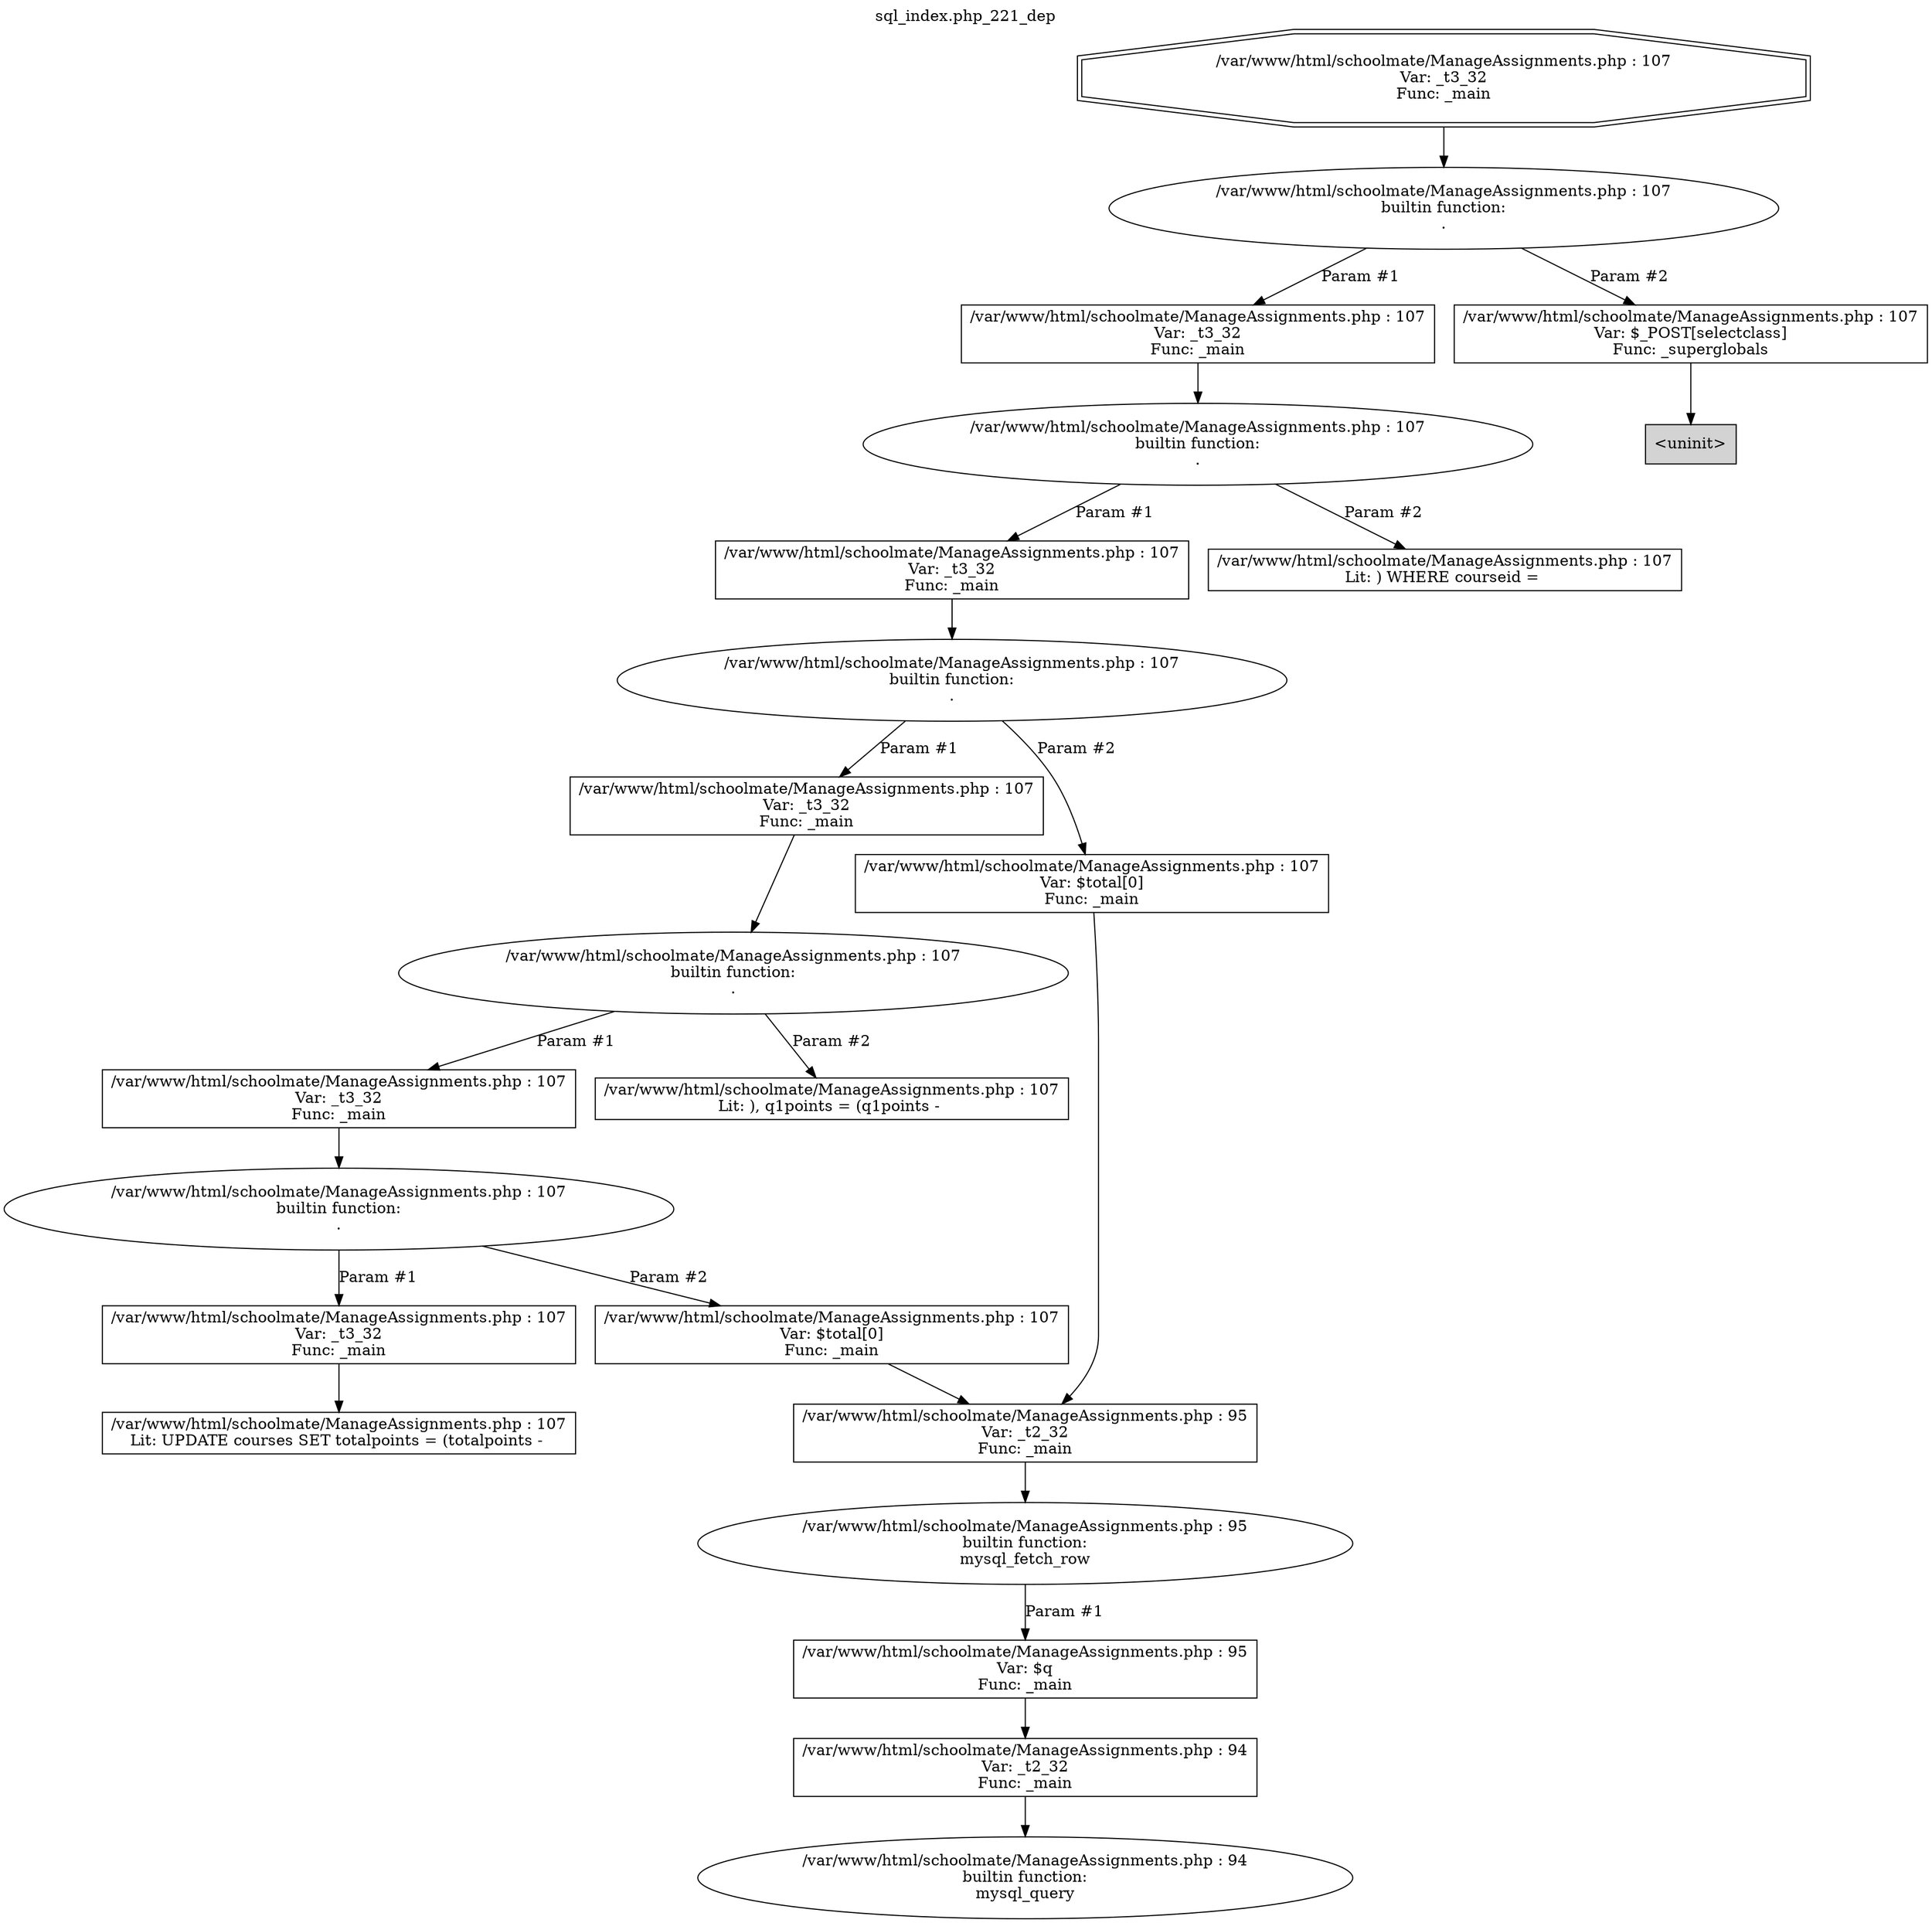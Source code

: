 digraph cfg {
  label="sql_index.php_221_dep";
  labelloc=t;
  n1 [shape=doubleoctagon, label="/var/www/html/schoolmate/ManageAssignments.php : 107\nVar: _t3_32\nFunc: _main\n"];
  n2 [shape=ellipse, label="/var/www/html/schoolmate/ManageAssignments.php : 107\nbuiltin function:\n.\n"];
  n3 [shape=box, label="/var/www/html/schoolmate/ManageAssignments.php : 107\nVar: _t3_32\nFunc: _main\n"];
  n4 [shape=ellipse, label="/var/www/html/schoolmate/ManageAssignments.php : 107\nbuiltin function:\n.\n"];
  n5 [shape=box, label="/var/www/html/schoolmate/ManageAssignments.php : 107\nVar: _t3_32\nFunc: _main\n"];
  n6 [shape=ellipse, label="/var/www/html/schoolmate/ManageAssignments.php : 107\nbuiltin function:\n.\n"];
  n7 [shape=box, label="/var/www/html/schoolmate/ManageAssignments.php : 107\nVar: _t3_32\nFunc: _main\n"];
  n8 [shape=ellipse, label="/var/www/html/schoolmate/ManageAssignments.php : 107\nbuiltin function:\n.\n"];
  n9 [shape=box, label="/var/www/html/schoolmate/ManageAssignments.php : 107\nVar: _t3_32\nFunc: _main\n"];
  n10 [shape=ellipse, label="/var/www/html/schoolmate/ManageAssignments.php : 107\nbuiltin function:\n.\n"];
  n11 [shape=box, label="/var/www/html/schoolmate/ManageAssignments.php : 107\nVar: _t3_32\nFunc: _main\n"];
  n12 [shape=box, label="/var/www/html/schoolmate/ManageAssignments.php : 107\nLit: UPDATE courses SET totalpoints = (totalpoints - \n"];
  n13 [shape=box, label="/var/www/html/schoolmate/ManageAssignments.php : 107\nVar: $total[0]\nFunc: _main\n"];
  n14 [shape=box, label="/var/www/html/schoolmate/ManageAssignments.php : 95\nVar: _t2_32\nFunc: _main\n"];
  n15 [shape=ellipse, label="/var/www/html/schoolmate/ManageAssignments.php : 95\nbuiltin function:\nmysql_fetch_row\n"];
  n16 [shape=box, label="/var/www/html/schoolmate/ManageAssignments.php : 95\nVar: $q\nFunc: _main\n"];
  n17 [shape=box, label="/var/www/html/schoolmate/ManageAssignments.php : 94\nVar: _t2_32\nFunc: _main\n"];
  n18 [shape=ellipse, label="/var/www/html/schoolmate/ManageAssignments.php : 94\nbuiltin function:\nmysql_query\n"];
  n19 [shape=box, label="/var/www/html/schoolmate/ManageAssignments.php : 107\nLit: ), q1points = (q1points - \n"];
  n20 [shape=box, label="/var/www/html/schoolmate/ManageAssignments.php : 107\nVar: $total[0]\nFunc: _main\n"];
  n21 [shape=box, label="/var/www/html/schoolmate/ManageAssignments.php : 107\nLit: ) WHERE courseid = \n"];
  n22 [shape=box, label="/var/www/html/schoolmate/ManageAssignments.php : 107\nVar: $_POST[selectclass]\nFunc: _superglobals\n"];
  n23 [shape=box, label="<uninit>",style=filled];
  n1 -> n2;
  n3 -> n4;
  n5 -> n6;
  n7 -> n8;
  n9 -> n10;
  n11 -> n12;
  n10 -> n11[label="Param #1"];
  n10 -> n13[label="Param #2"];
  n14 -> n15;
  n17 -> n18;
  n16 -> n17;
  n15 -> n16[label="Param #1"];
  n13 -> n14;
  n8 -> n9[label="Param #1"];
  n8 -> n19[label="Param #2"];
  n6 -> n7[label="Param #1"];
  n6 -> n20[label="Param #2"];
  n20 -> n14;
  n4 -> n5[label="Param #1"];
  n4 -> n21[label="Param #2"];
  n2 -> n3[label="Param #1"];
  n2 -> n22[label="Param #2"];
  n22 -> n23;
}
